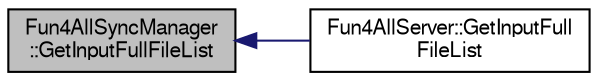 digraph "Fun4AllSyncManager::GetInputFullFileList"
{
  bgcolor="transparent";
  edge [fontname="FreeSans",fontsize="10",labelfontname="FreeSans",labelfontsize="10"];
  node [fontname="FreeSans",fontsize="10",shape=record];
  rankdir="LR";
  Node1 [label="Fun4AllSyncManager\l::GetInputFullFileList",height=0.2,width=0.4,color="black", fillcolor="grey75", style="filled" fontcolor="black"];
  Node1 -> Node2 [dir="back",color="midnightblue",fontsize="10",style="solid",fontname="FreeSans"];
  Node2 [label="Fun4AllServer::GetInputFull\lFileList",height=0.2,width=0.4,color="black",URL="$da/d29/classFun4AllServer.html#ad12e78cbf4474ffebbe0a84822da4272"];
}
